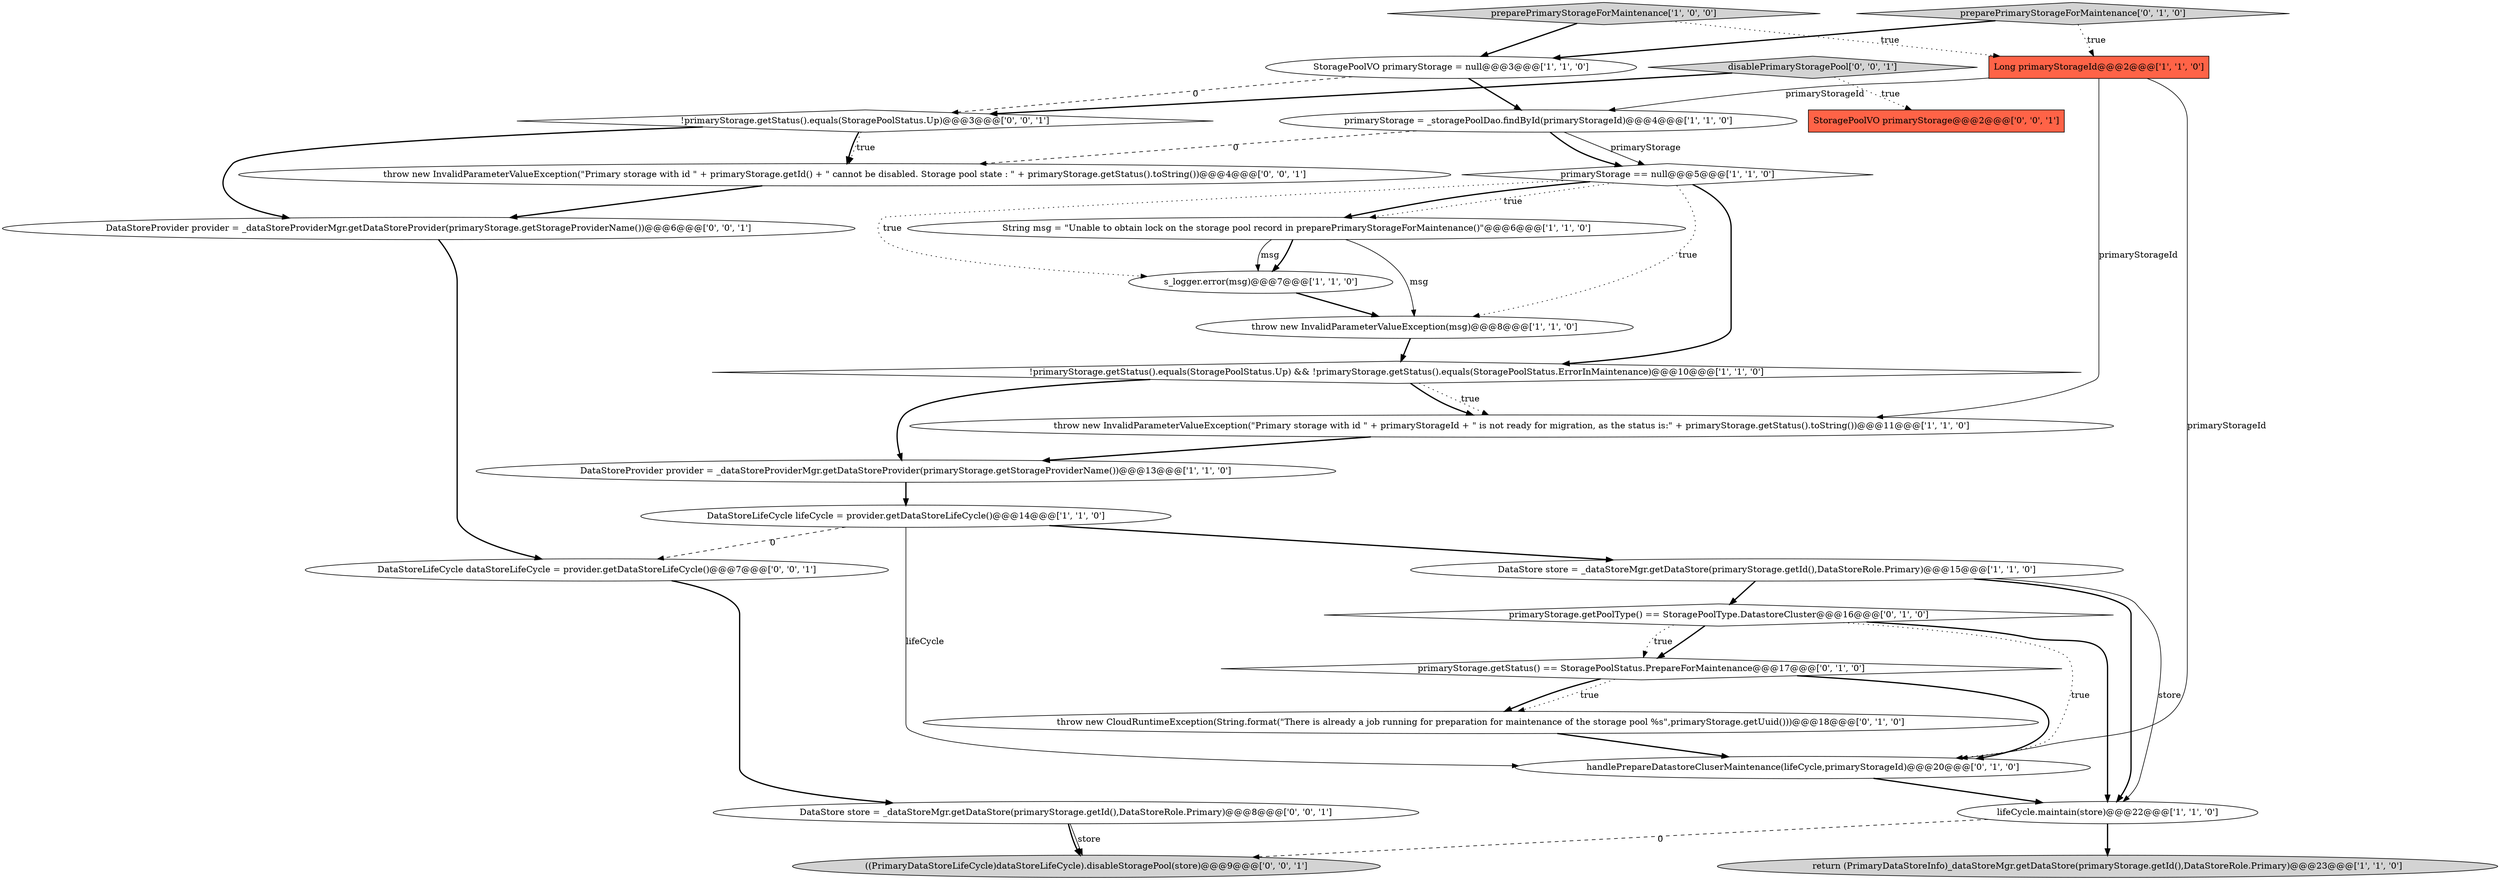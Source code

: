 digraph {
21 [style = filled, label = "DataStoreProvider provider = _dataStoreProviderMgr.getDataStoreProvider(primaryStorage.getStorageProviderName())@@@6@@@['0', '0', '1']", fillcolor = white, shape = ellipse image = "AAA0AAABBB3BBB"];
23 [style = filled, label = "((PrimaryDataStoreLifeCycle)dataStoreLifeCycle).disableStoragePool(store)@@@9@@@['0', '0', '1']", fillcolor = lightgray, shape = ellipse image = "AAA0AAABBB3BBB"];
19 [style = filled, label = "handlePrepareDatastoreCluserMaintenance(lifeCycle,primaryStorageId)@@@20@@@['0', '1', '0']", fillcolor = white, shape = ellipse image = "AAA1AAABBB2BBB"];
22 [style = filled, label = "StoragePoolVO primaryStorage@@@2@@@['0', '0', '1']", fillcolor = tomato, shape = box image = "AAA0AAABBB3BBB"];
24 [style = filled, label = "DataStoreLifeCycle dataStoreLifeCycle = provider.getDataStoreLifeCycle()@@@7@@@['0', '0', '1']", fillcolor = white, shape = ellipse image = "AAA0AAABBB3BBB"];
13 [style = filled, label = "throw new InvalidParameterValueException(msg)@@@8@@@['1', '1', '0']", fillcolor = white, shape = ellipse image = "AAA0AAABBB1BBB"];
9 [style = filled, label = "DataStoreLifeCycle lifeCycle = provider.getDataStoreLifeCycle()@@@14@@@['1', '1', '0']", fillcolor = white, shape = ellipse image = "AAA0AAABBB1BBB"];
14 [style = filled, label = "throw new InvalidParameterValueException(\"Primary storage with id \" + primaryStorageId + \" is not ready for migration, as the status is:\" + primaryStorage.getStatus().toString())@@@11@@@['1', '1', '0']", fillcolor = white, shape = ellipse image = "AAA0AAABBB1BBB"];
4 [style = filled, label = "!primaryStorage.getStatus().equals(StoragePoolStatus.Up) && !primaryStorage.getStatus().equals(StoragePoolStatus.ErrorInMaintenance)@@@10@@@['1', '1', '0']", fillcolor = white, shape = diamond image = "AAA0AAABBB1BBB"];
0 [style = filled, label = "primaryStorage = _storagePoolDao.findById(primaryStorageId)@@@4@@@['1', '1', '0']", fillcolor = white, shape = ellipse image = "AAA0AAABBB1BBB"];
6 [style = filled, label = "preparePrimaryStorageForMaintenance['1', '0', '0']", fillcolor = lightgray, shape = diamond image = "AAA0AAABBB1BBB"];
5 [style = filled, label = "DataStore store = _dataStoreMgr.getDataStore(primaryStorage.getId(),DataStoreRole.Primary)@@@15@@@['1', '1', '0']", fillcolor = white, shape = ellipse image = "AAA0AAABBB1BBB"];
1 [style = filled, label = "primaryStorage == null@@@5@@@['1', '1', '0']", fillcolor = white, shape = diamond image = "AAA0AAABBB1BBB"];
27 [style = filled, label = "disablePrimaryStoragePool['0', '0', '1']", fillcolor = lightgray, shape = diamond image = "AAA0AAABBB3BBB"];
18 [style = filled, label = "preparePrimaryStorageForMaintenance['0', '1', '0']", fillcolor = lightgray, shape = diamond image = "AAA0AAABBB2BBB"];
3 [style = filled, label = "StoragePoolVO primaryStorage = null@@@3@@@['1', '1', '0']", fillcolor = white, shape = ellipse image = "AAA0AAABBB1BBB"];
12 [style = filled, label = "s_logger.error(msg)@@@7@@@['1', '1', '0']", fillcolor = white, shape = ellipse image = "AAA0AAABBB1BBB"];
10 [style = filled, label = "Long primaryStorageId@@@2@@@['1', '1', '0']", fillcolor = tomato, shape = box image = "AAA0AAABBB1BBB"];
11 [style = filled, label = "DataStoreProvider provider = _dataStoreProviderMgr.getDataStoreProvider(primaryStorage.getStorageProviderName())@@@13@@@['1', '1', '0']", fillcolor = white, shape = ellipse image = "AAA0AAABBB1BBB"];
16 [style = filled, label = "primaryStorage.getStatus() == StoragePoolStatus.PrepareForMaintenance@@@17@@@['0', '1', '0']", fillcolor = white, shape = diamond image = "AAA1AAABBB2BBB"];
2 [style = filled, label = "lifeCycle.maintain(store)@@@22@@@['1', '1', '0']", fillcolor = white, shape = ellipse image = "AAA0AAABBB1BBB"];
17 [style = filled, label = "throw new CloudRuntimeException(String.format(\"There is already a job running for preparation for maintenance of the storage pool %s\",primaryStorage.getUuid()))@@@18@@@['0', '1', '0']", fillcolor = white, shape = ellipse image = "AAA1AAABBB2BBB"];
15 [style = filled, label = "primaryStorage.getPoolType() == StoragePoolType.DatastoreCluster@@@16@@@['0', '1', '0']", fillcolor = white, shape = diamond image = "AAA1AAABBB2BBB"];
7 [style = filled, label = "return (PrimaryDataStoreInfo)_dataStoreMgr.getDataStore(primaryStorage.getId(),DataStoreRole.Primary)@@@23@@@['1', '1', '0']", fillcolor = lightgray, shape = ellipse image = "AAA0AAABBB1BBB"];
25 [style = filled, label = "DataStore store = _dataStoreMgr.getDataStore(primaryStorage.getId(),DataStoreRole.Primary)@@@8@@@['0', '0', '1']", fillcolor = white, shape = ellipse image = "AAA0AAABBB3BBB"];
26 [style = filled, label = "!primaryStorage.getStatus().equals(StoragePoolStatus.Up)@@@3@@@['0', '0', '1']", fillcolor = white, shape = diamond image = "AAA0AAABBB3BBB"];
8 [style = filled, label = "String msg = \"Unable to obtain lock on the storage pool record in preparePrimaryStorageForMaintenance()\"@@@6@@@['1', '1', '0']", fillcolor = white, shape = ellipse image = "AAA0AAABBB1BBB"];
20 [style = filled, label = "throw new InvalidParameterValueException(\"Primary storage with id \" + primaryStorage.getId() + \" cannot be disabled. Storage pool state : \" + primaryStorage.getStatus().toString())@@@4@@@['0', '0', '1']", fillcolor = white, shape = ellipse image = "AAA0AAABBB3BBB"];
5->2 [style = bold, label=""];
18->3 [style = bold, label=""];
25->23 [style = bold, label=""];
15->19 [style = dotted, label="true"];
27->22 [style = dotted, label="true"];
26->21 [style = bold, label=""];
1->8 [style = dotted, label="true"];
13->4 [style = bold, label=""];
8->12 [style = bold, label=""];
10->0 [style = solid, label="primaryStorageId"];
2->7 [style = bold, label=""];
17->19 [style = bold, label=""];
4->11 [style = bold, label=""];
16->19 [style = bold, label=""];
26->20 [style = bold, label=""];
1->8 [style = bold, label=""];
11->9 [style = bold, label=""];
8->12 [style = solid, label="msg"];
3->26 [style = dashed, label="0"];
21->24 [style = bold, label=""];
14->11 [style = bold, label=""];
0->20 [style = dashed, label="0"];
0->1 [style = bold, label=""];
15->2 [style = bold, label=""];
12->13 [style = bold, label=""];
10->14 [style = solid, label="primaryStorageId"];
20->21 [style = bold, label=""];
10->19 [style = solid, label="primaryStorageId"];
6->10 [style = dotted, label="true"];
1->13 [style = dotted, label="true"];
9->19 [style = solid, label="lifeCycle"];
3->0 [style = bold, label=""];
6->3 [style = bold, label=""];
27->26 [style = bold, label=""];
1->12 [style = dotted, label="true"];
15->16 [style = bold, label=""];
5->2 [style = solid, label="store"];
4->14 [style = dotted, label="true"];
1->4 [style = bold, label=""];
2->23 [style = dashed, label="0"];
4->14 [style = bold, label=""];
8->13 [style = solid, label="msg"];
18->10 [style = dotted, label="true"];
15->16 [style = dotted, label="true"];
0->1 [style = solid, label="primaryStorage"];
16->17 [style = bold, label=""];
19->2 [style = bold, label=""];
24->25 [style = bold, label=""];
25->23 [style = solid, label="store"];
26->20 [style = dotted, label="true"];
16->17 [style = dotted, label="true"];
9->5 [style = bold, label=""];
9->24 [style = dashed, label="0"];
5->15 [style = bold, label=""];
}
